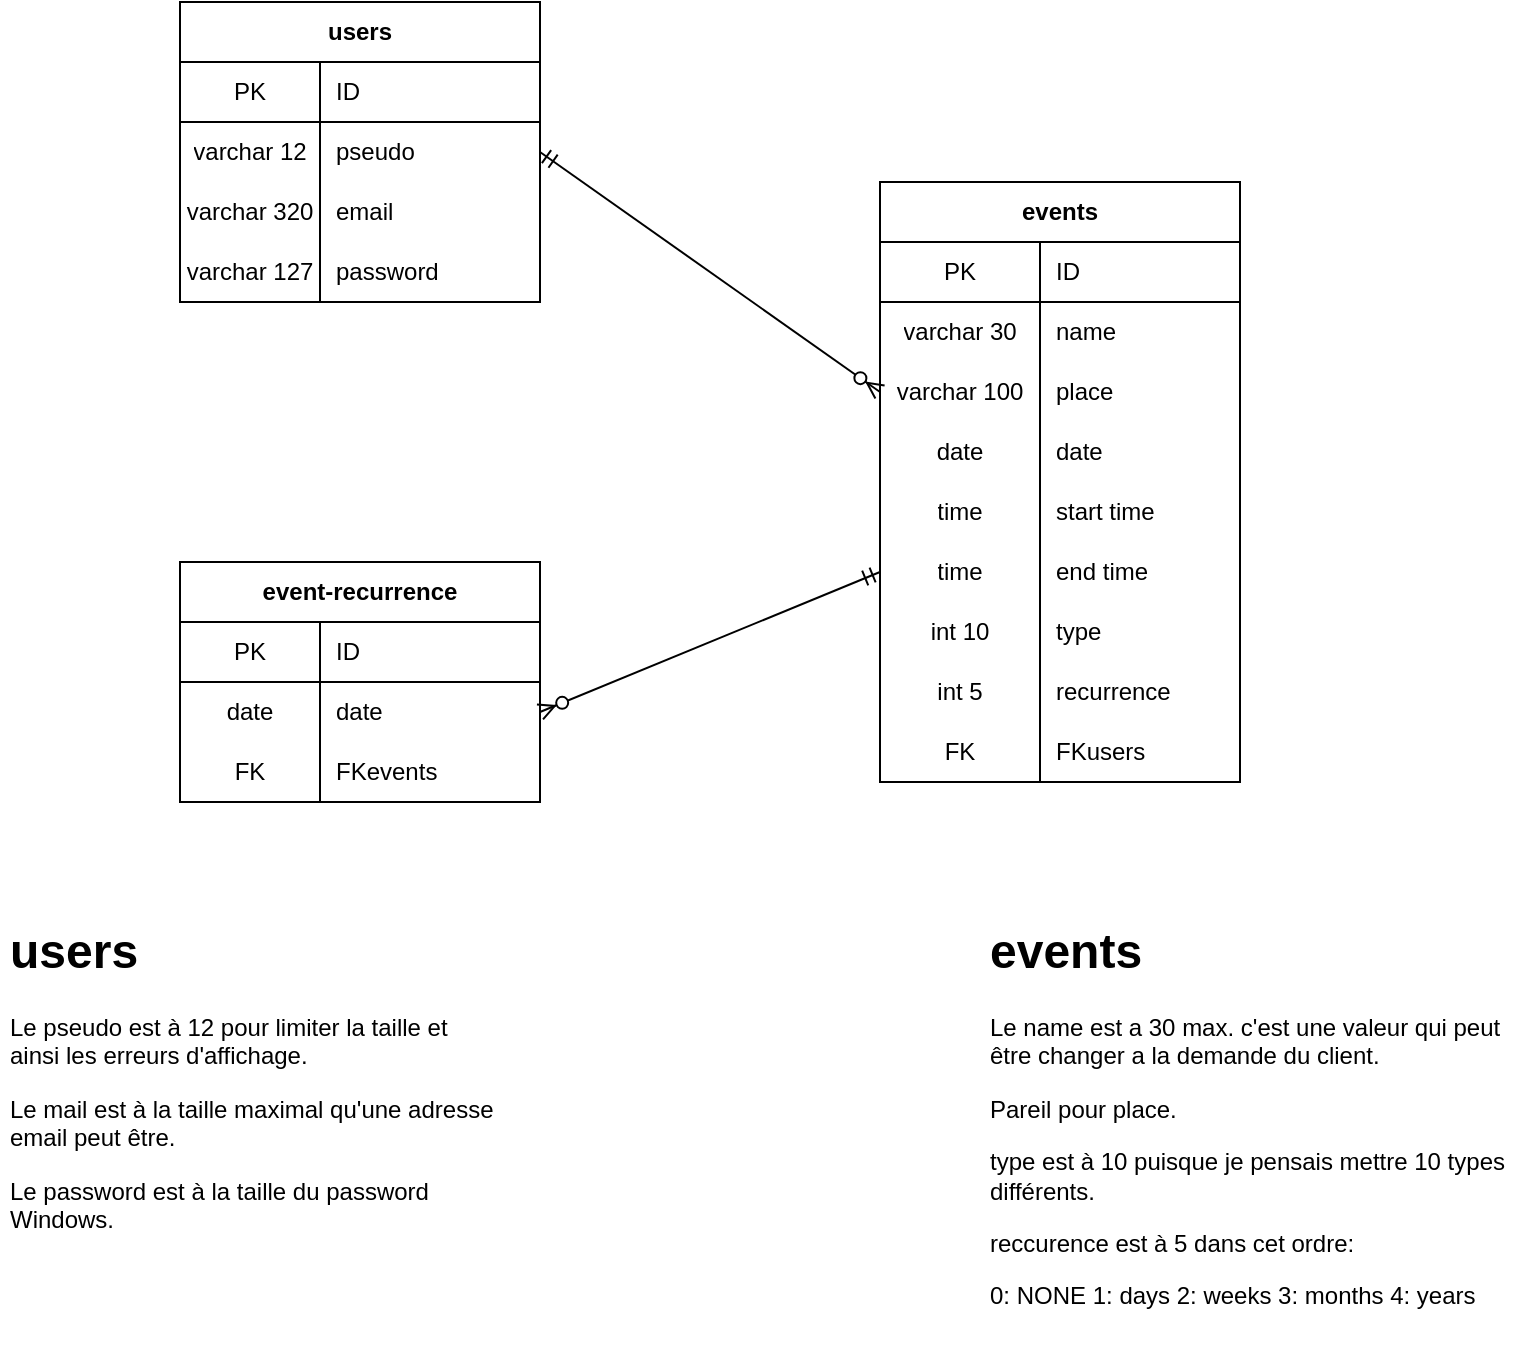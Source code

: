 <mxfile version="14.6.9" type="device"><diagram id="zT2I-hUOACgtvTl31njb" name="Page-1"><mxGraphModel dx="1149" dy="720" grid="1" gridSize="10" guides="1" tooltips="1" connect="1" arrows="1" fold="1" page="1" pageScale="1" pageWidth="827" pageHeight="1169" math="0" shadow="0"><root><mxCell id="0"/><mxCell id="1" parent="0"/><mxCell id="GMKXa7saB3ZcWBgx5Y9E-1" value="events" style="shape=table;html=1;whiteSpace=wrap;startSize=30;container=1;collapsible=0;childLayout=tableLayout;fixedRows=1;rowLines=0;fontStyle=1;align=center;" vertex="1" parent="1"><mxGeometry x="460" y="130" width="180" height="300" as="geometry"/></mxCell><mxCell id="GMKXa7saB3ZcWBgx5Y9E-2" value="" style="shape=partialRectangle;html=1;whiteSpace=wrap;collapsible=0;dropTarget=0;pointerEvents=0;fillColor=none;top=0;left=0;bottom=1;right=0;points=[[0,0.5],[1,0.5]];portConstraint=eastwest;" vertex="1" parent="GMKXa7saB3ZcWBgx5Y9E-1"><mxGeometry y="30" width="180" height="30" as="geometry"/></mxCell><mxCell id="GMKXa7saB3ZcWBgx5Y9E-3" value="PK" style="shape=partialRectangle;html=1;whiteSpace=wrap;connectable=0;fillColor=none;top=0;left=0;bottom=0;right=0;overflow=hidden;" vertex="1" parent="GMKXa7saB3ZcWBgx5Y9E-2"><mxGeometry width="80" height="30" as="geometry"/></mxCell><mxCell id="GMKXa7saB3ZcWBgx5Y9E-4" value="ID" style="shape=partialRectangle;html=1;whiteSpace=wrap;connectable=0;fillColor=none;top=0;left=0;bottom=0;right=0;align=left;spacingLeft=6;overflow=hidden;" vertex="1" parent="GMKXa7saB3ZcWBgx5Y9E-2"><mxGeometry x="80" width="100" height="30" as="geometry"/></mxCell><mxCell id="GMKXa7saB3ZcWBgx5Y9E-27" style="shape=partialRectangle;html=1;whiteSpace=wrap;collapsible=0;dropTarget=0;pointerEvents=0;fillColor=none;top=0;left=0;bottom=0;right=0;points=[[0,0.5],[1,0.5]];portConstraint=eastwest;" vertex="1" parent="GMKXa7saB3ZcWBgx5Y9E-1"><mxGeometry y="60" width="180" height="30" as="geometry"/></mxCell><mxCell id="GMKXa7saB3ZcWBgx5Y9E-28" value="varchar 30" style="shape=partialRectangle;html=1;whiteSpace=wrap;connectable=0;fillColor=none;top=0;left=0;bottom=0;right=0;overflow=hidden;" vertex="1" parent="GMKXa7saB3ZcWBgx5Y9E-27"><mxGeometry width="80" height="30" as="geometry"/></mxCell><mxCell id="GMKXa7saB3ZcWBgx5Y9E-29" value="name" style="shape=partialRectangle;html=1;whiteSpace=wrap;connectable=0;fillColor=none;top=0;left=0;bottom=0;right=0;align=left;spacingLeft=6;overflow=hidden;" vertex="1" parent="GMKXa7saB3ZcWBgx5Y9E-27"><mxGeometry x="80" width="100" height="30" as="geometry"/></mxCell><mxCell id="GMKXa7saB3ZcWBgx5Y9E-30" style="shape=partialRectangle;html=1;whiteSpace=wrap;collapsible=0;dropTarget=0;pointerEvents=0;fillColor=none;top=0;left=0;bottom=0;right=0;points=[[0,0.5],[1,0.5]];portConstraint=eastwest;" vertex="1" parent="GMKXa7saB3ZcWBgx5Y9E-1"><mxGeometry y="90" width="180" height="30" as="geometry"/></mxCell><mxCell id="GMKXa7saB3ZcWBgx5Y9E-31" value="varchar 100" style="shape=partialRectangle;html=1;whiteSpace=wrap;connectable=0;fillColor=none;top=0;left=0;bottom=0;right=0;overflow=hidden;" vertex="1" parent="GMKXa7saB3ZcWBgx5Y9E-30"><mxGeometry width="80" height="30" as="geometry"/></mxCell><mxCell id="GMKXa7saB3ZcWBgx5Y9E-32" value="place" style="shape=partialRectangle;html=1;whiteSpace=wrap;connectable=0;fillColor=none;top=0;left=0;bottom=0;right=0;align=left;spacingLeft=6;overflow=hidden;" vertex="1" parent="GMKXa7saB3ZcWBgx5Y9E-30"><mxGeometry x="80" width="100" height="30" as="geometry"/></mxCell><mxCell id="GMKXa7saB3ZcWBgx5Y9E-33" style="shape=partialRectangle;html=1;whiteSpace=wrap;collapsible=0;dropTarget=0;pointerEvents=0;fillColor=none;top=0;left=0;bottom=0;right=0;points=[[0,0.5],[1,0.5]];portConstraint=eastwest;" vertex="1" parent="GMKXa7saB3ZcWBgx5Y9E-1"><mxGeometry y="120" width="180" height="30" as="geometry"/></mxCell><mxCell id="GMKXa7saB3ZcWBgx5Y9E-34" value="date" style="shape=partialRectangle;html=1;whiteSpace=wrap;connectable=0;fillColor=none;top=0;left=0;bottom=0;right=0;overflow=hidden;" vertex="1" parent="GMKXa7saB3ZcWBgx5Y9E-33"><mxGeometry width="80" height="30" as="geometry"/></mxCell><mxCell id="GMKXa7saB3ZcWBgx5Y9E-35" value="date" style="shape=partialRectangle;html=1;whiteSpace=wrap;connectable=0;fillColor=none;top=0;left=0;bottom=0;right=0;align=left;spacingLeft=6;overflow=hidden;" vertex="1" parent="GMKXa7saB3ZcWBgx5Y9E-33"><mxGeometry x="80" width="100" height="30" as="geometry"/></mxCell><mxCell id="GMKXa7saB3ZcWBgx5Y9E-36" style="shape=partialRectangle;html=1;whiteSpace=wrap;collapsible=0;dropTarget=0;pointerEvents=0;fillColor=none;top=0;left=0;bottom=0;right=0;points=[[0,0.5],[1,0.5]];portConstraint=eastwest;" vertex="1" parent="GMKXa7saB3ZcWBgx5Y9E-1"><mxGeometry y="150" width="180" height="30" as="geometry"/></mxCell><mxCell id="GMKXa7saB3ZcWBgx5Y9E-37" value="time" style="shape=partialRectangle;html=1;whiteSpace=wrap;connectable=0;fillColor=none;top=0;left=0;bottom=0;right=0;overflow=hidden;" vertex="1" parent="GMKXa7saB3ZcWBgx5Y9E-36"><mxGeometry width="80" height="30" as="geometry"/></mxCell><mxCell id="GMKXa7saB3ZcWBgx5Y9E-38" value="start time" style="shape=partialRectangle;html=1;whiteSpace=wrap;connectable=0;fillColor=none;top=0;left=0;bottom=0;right=0;align=left;spacingLeft=6;overflow=hidden;" vertex="1" parent="GMKXa7saB3ZcWBgx5Y9E-36"><mxGeometry x="80" width="100" height="30" as="geometry"/></mxCell><mxCell id="GMKXa7saB3ZcWBgx5Y9E-42" style="shape=partialRectangle;html=1;whiteSpace=wrap;collapsible=0;dropTarget=0;pointerEvents=0;fillColor=none;top=0;left=0;bottom=0;right=0;points=[[0,0.5],[1,0.5]];portConstraint=eastwest;" vertex="1" parent="GMKXa7saB3ZcWBgx5Y9E-1"><mxGeometry y="180" width="180" height="30" as="geometry"/></mxCell><mxCell id="GMKXa7saB3ZcWBgx5Y9E-43" value="time" style="shape=partialRectangle;html=1;whiteSpace=wrap;connectable=0;fillColor=none;top=0;left=0;bottom=0;right=0;overflow=hidden;" vertex="1" parent="GMKXa7saB3ZcWBgx5Y9E-42"><mxGeometry width="80" height="30" as="geometry"/></mxCell><mxCell id="GMKXa7saB3ZcWBgx5Y9E-44" value="end time" style="shape=partialRectangle;html=1;whiteSpace=wrap;connectable=0;fillColor=none;top=0;left=0;bottom=0;right=0;align=left;spacingLeft=6;overflow=hidden;" vertex="1" parent="GMKXa7saB3ZcWBgx5Y9E-42"><mxGeometry x="80" width="100" height="30" as="geometry"/></mxCell><mxCell id="GMKXa7saB3ZcWBgx5Y9E-45" style="shape=partialRectangle;html=1;whiteSpace=wrap;collapsible=0;dropTarget=0;pointerEvents=0;fillColor=none;top=0;left=0;bottom=0;right=0;points=[[0,0.5],[1,0.5]];portConstraint=eastwest;" vertex="1" parent="GMKXa7saB3ZcWBgx5Y9E-1"><mxGeometry y="210" width="180" height="30" as="geometry"/></mxCell><mxCell id="GMKXa7saB3ZcWBgx5Y9E-46" value="int 10" style="shape=partialRectangle;html=1;whiteSpace=wrap;connectable=0;fillColor=none;top=0;left=0;bottom=0;right=0;overflow=hidden;" vertex="1" parent="GMKXa7saB3ZcWBgx5Y9E-45"><mxGeometry width="80" height="30" as="geometry"/></mxCell><mxCell id="GMKXa7saB3ZcWBgx5Y9E-47" value="type" style="shape=partialRectangle;html=1;whiteSpace=wrap;connectable=0;fillColor=none;top=0;left=0;bottom=0;right=0;align=left;spacingLeft=6;overflow=hidden;" vertex="1" parent="GMKXa7saB3ZcWBgx5Y9E-45"><mxGeometry x="80" width="100" height="30" as="geometry"/></mxCell><mxCell id="GMKXa7saB3ZcWBgx5Y9E-5" value="" style="shape=partialRectangle;html=1;whiteSpace=wrap;collapsible=0;dropTarget=0;pointerEvents=0;fillColor=none;top=0;left=0;bottom=0;right=0;points=[[0,0.5],[1,0.5]];portConstraint=eastwest;" vertex="1" parent="GMKXa7saB3ZcWBgx5Y9E-1"><mxGeometry y="240" width="180" height="30" as="geometry"/></mxCell><mxCell id="GMKXa7saB3ZcWBgx5Y9E-6" value="int 5" style="shape=partialRectangle;html=1;whiteSpace=wrap;connectable=0;fillColor=none;top=0;left=0;bottom=0;right=0;overflow=hidden;" vertex="1" parent="GMKXa7saB3ZcWBgx5Y9E-5"><mxGeometry width="80" height="30" as="geometry"/></mxCell><mxCell id="GMKXa7saB3ZcWBgx5Y9E-7" value="recurrence" style="shape=partialRectangle;html=1;whiteSpace=wrap;connectable=0;fillColor=none;top=0;left=0;bottom=0;right=0;align=left;spacingLeft=6;overflow=hidden;" vertex="1" parent="GMKXa7saB3ZcWBgx5Y9E-5"><mxGeometry x="80" width="100" height="30" as="geometry"/></mxCell><mxCell id="GMKXa7saB3ZcWBgx5Y9E-8" value="" style="shape=partialRectangle;html=1;whiteSpace=wrap;collapsible=0;dropTarget=0;pointerEvents=0;fillColor=none;top=0;left=0;bottom=0;right=0;points=[[0,0.5],[1,0.5]];portConstraint=eastwest;" vertex="1" parent="GMKXa7saB3ZcWBgx5Y9E-1"><mxGeometry y="270" width="180" height="30" as="geometry"/></mxCell><mxCell id="GMKXa7saB3ZcWBgx5Y9E-9" value="FK" style="shape=partialRectangle;html=1;whiteSpace=wrap;connectable=0;fillColor=none;top=0;left=0;bottom=0;right=0;overflow=hidden;" vertex="1" parent="GMKXa7saB3ZcWBgx5Y9E-8"><mxGeometry width="80" height="30" as="geometry"/></mxCell><mxCell id="GMKXa7saB3ZcWBgx5Y9E-10" value="FKusers" style="shape=partialRectangle;html=1;whiteSpace=wrap;connectable=0;fillColor=none;top=0;left=0;bottom=0;right=0;align=left;spacingLeft=6;overflow=hidden;" vertex="1" parent="GMKXa7saB3ZcWBgx5Y9E-8"><mxGeometry x="80" width="100" height="30" as="geometry"/></mxCell><mxCell id="GMKXa7saB3ZcWBgx5Y9E-11" value="users" style="shape=table;html=1;whiteSpace=wrap;startSize=30;container=1;collapsible=0;childLayout=tableLayout;fixedRows=1;rowLines=0;fontStyle=1;align=center;" vertex="1" parent="1"><mxGeometry x="110" y="40" width="180" height="150" as="geometry"/></mxCell><mxCell id="GMKXa7saB3ZcWBgx5Y9E-12" value="" style="shape=partialRectangle;html=1;whiteSpace=wrap;collapsible=0;dropTarget=0;pointerEvents=0;fillColor=none;top=0;left=0;bottom=1;right=0;points=[[0,0.5],[1,0.5]];portConstraint=eastwest;" vertex="1" parent="GMKXa7saB3ZcWBgx5Y9E-11"><mxGeometry y="30" width="180" height="30" as="geometry"/></mxCell><mxCell id="GMKXa7saB3ZcWBgx5Y9E-13" value="PK" style="shape=partialRectangle;html=1;whiteSpace=wrap;connectable=0;fillColor=none;top=0;left=0;bottom=0;right=0;overflow=hidden;" vertex="1" parent="GMKXa7saB3ZcWBgx5Y9E-12"><mxGeometry width="70" height="30" as="geometry"/></mxCell><mxCell id="GMKXa7saB3ZcWBgx5Y9E-14" value="ID" style="shape=partialRectangle;html=1;whiteSpace=wrap;connectable=0;fillColor=none;top=0;left=0;bottom=0;right=0;align=left;spacingLeft=6;overflow=hidden;" vertex="1" parent="GMKXa7saB3ZcWBgx5Y9E-12"><mxGeometry x="70" width="110" height="30" as="geometry"/></mxCell><mxCell id="GMKXa7saB3ZcWBgx5Y9E-15" value="" style="shape=partialRectangle;html=1;whiteSpace=wrap;collapsible=0;dropTarget=0;pointerEvents=0;fillColor=none;top=0;left=0;bottom=0;right=0;points=[[0,0.5],[1,0.5]];portConstraint=eastwest;" vertex="1" parent="GMKXa7saB3ZcWBgx5Y9E-11"><mxGeometry y="60" width="180" height="30" as="geometry"/></mxCell><mxCell id="GMKXa7saB3ZcWBgx5Y9E-16" value="varchar 12" style="shape=partialRectangle;html=1;whiteSpace=wrap;connectable=0;fillColor=none;top=0;left=0;bottom=0;right=0;overflow=hidden;" vertex="1" parent="GMKXa7saB3ZcWBgx5Y9E-15"><mxGeometry width="70" height="30" as="geometry"/></mxCell><mxCell id="GMKXa7saB3ZcWBgx5Y9E-17" value="pseudo" style="shape=partialRectangle;html=1;whiteSpace=wrap;connectable=0;fillColor=none;top=0;left=0;bottom=0;right=0;align=left;spacingLeft=6;overflow=hidden;" vertex="1" parent="GMKXa7saB3ZcWBgx5Y9E-15"><mxGeometry x="70" width="110" height="30" as="geometry"/></mxCell><mxCell id="GMKXa7saB3ZcWBgx5Y9E-18" value="" style="shape=partialRectangle;html=1;whiteSpace=wrap;collapsible=0;dropTarget=0;pointerEvents=0;fillColor=none;top=0;left=0;bottom=0;right=0;points=[[0,0.5],[1,0.5]];portConstraint=eastwest;" vertex="1" parent="GMKXa7saB3ZcWBgx5Y9E-11"><mxGeometry y="90" width="180" height="30" as="geometry"/></mxCell><mxCell id="GMKXa7saB3ZcWBgx5Y9E-19" value="varchar 320" style="shape=partialRectangle;html=1;whiteSpace=wrap;connectable=0;fillColor=none;top=0;left=0;bottom=0;right=0;overflow=hidden;" vertex="1" parent="GMKXa7saB3ZcWBgx5Y9E-18"><mxGeometry width="70" height="30" as="geometry"/></mxCell><mxCell id="GMKXa7saB3ZcWBgx5Y9E-20" value="email" style="shape=partialRectangle;html=1;whiteSpace=wrap;connectable=0;fillColor=none;top=0;left=0;bottom=0;right=0;align=left;spacingLeft=6;overflow=hidden;" vertex="1" parent="GMKXa7saB3ZcWBgx5Y9E-18"><mxGeometry x="70" width="110" height="30" as="geometry"/></mxCell><mxCell id="GMKXa7saB3ZcWBgx5Y9E-21" style="shape=partialRectangle;html=1;whiteSpace=wrap;collapsible=0;dropTarget=0;pointerEvents=0;fillColor=none;top=0;left=0;bottom=0;right=0;points=[[0,0.5],[1,0.5]];portConstraint=eastwest;" vertex="1" parent="GMKXa7saB3ZcWBgx5Y9E-11"><mxGeometry y="120" width="180" height="30" as="geometry"/></mxCell><mxCell id="GMKXa7saB3ZcWBgx5Y9E-22" value="varchar 127" style="shape=partialRectangle;html=1;whiteSpace=wrap;connectable=0;fillColor=none;top=0;left=0;bottom=0;right=0;overflow=hidden;" vertex="1" parent="GMKXa7saB3ZcWBgx5Y9E-21"><mxGeometry width="70" height="30" as="geometry"/></mxCell><mxCell id="GMKXa7saB3ZcWBgx5Y9E-23" value="password" style="shape=partialRectangle;html=1;whiteSpace=wrap;connectable=0;fillColor=none;top=0;left=0;bottom=0;right=0;align=left;spacingLeft=6;overflow=hidden;" vertex="1" parent="GMKXa7saB3ZcWBgx5Y9E-21"><mxGeometry x="70" width="110" height="30" as="geometry"/></mxCell><mxCell id="GMKXa7saB3ZcWBgx5Y9E-48" value="event-recurrence" style="shape=table;html=1;whiteSpace=wrap;startSize=30;container=1;collapsible=0;childLayout=tableLayout;fixedRows=1;rowLines=0;fontStyle=1;align=center;" vertex="1" parent="1"><mxGeometry x="110" y="320" width="180" height="120" as="geometry"/></mxCell><mxCell id="GMKXa7saB3ZcWBgx5Y9E-49" value="" style="shape=partialRectangle;html=1;whiteSpace=wrap;collapsible=0;dropTarget=0;pointerEvents=0;fillColor=none;top=0;left=0;bottom=1;right=0;points=[[0,0.5],[1,0.5]];portConstraint=eastwest;" vertex="1" parent="GMKXa7saB3ZcWBgx5Y9E-48"><mxGeometry y="30" width="180" height="30" as="geometry"/></mxCell><mxCell id="GMKXa7saB3ZcWBgx5Y9E-50" value="PK" style="shape=partialRectangle;html=1;whiteSpace=wrap;connectable=0;fillColor=none;top=0;left=0;bottom=0;right=0;overflow=hidden;" vertex="1" parent="GMKXa7saB3ZcWBgx5Y9E-49"><mxGeometry width="70" height="30" as="geometry"/></mxCell><mxCell id="GMKXa7saB3ZcWBgx5Y9E-51" value="ID" style="shape=partialRectangle;html=1;whiteSpace=wrap;connectable=0;fillColor=none;top=0;left=0;bottom=0;right=0;align=left;spacingLeft=6;overflow=hidden;" vertex="1" parent="GMKXa7saB3ZcWBgx5Y9E-49"><mxGeometry x="70" width="110" height="30" as="geometry"/></mxCell><mxCell id="GMKXa7saB3ZcWBgx5Y9E-52" value="" style="shape=partialRectangle;html=1;whiteSpace=wrap;collapsible=0;dropTarget=0;pointerEvents=0;fillColor=none;top=0;left=0;bottom=0;right=0;points=[[0,0.5],[1,0.5]];portConstraint=eastwest;" vertex="1" parent="GMKXa7saB3ZcWBgx5Y9E-48"><mxGeometry y="60" width="180" height="30" as="geometry"/></mxCell><mxCell id="GMKXa7saB3ZcWBgx5Y9E-53" value="date" style="shape=partialRectangle;html=1;whiteSpace=wrap;connectable=0;fillColor=none;top=0;left=0;bottom=0;right=0;overflow=hidden;" vertex="1" parent="GMKXa7saB3ZcWBgx5Y9E-52"><mxGeometry width="70" height="30" as="geometry"/></mxCell><mxCell id="GMKXa7saB3ZcWBgx5Y9E-54" value="date" style="shape=partialRectangle;html=1;whiteSpace=wrap;connectable=0;fillColor=none;top=0;left=0;bottom=0;right=0;align=left;spacingLeft=6;overflow=hidden;" vertex="1" parent="GMKXa7saB3ZcWBgx5Y9E-52"><mxGeometry x="70" width="110" height="30" as="geometry"/></mxCell><mxCell id="GMKXa7saB3ZcWBgx5Y9E-55" value="" style="shape=partialRectangle;html=1;whiteSpace=wrap;collapsible=0;dropTarget=0;pointerEvents=0;fillColor=none;top=0;left=0;bottom=0;right=0;points=[[0,0.5],[1,0.5]];portConstraint=eastwest;" vertex="1" parent="GMKXa7saB3ZcWBgx5Y9E-48"><mxGeometry y="90" width="180" height="30" as="geometry"/></mxCell><mxCell id="GMKXa7saB3ZcWBgx5Y9E-56" value="FK" style="shape=partialRectangle;html=1;whiteSpace=wrap;connectable=0;fillColor=none;top=0;left=0;bottom=0;right=0;overflow=hidden;" vertex="1" parent="GMKXa7saB3ZcWBgx5Y9E-55"><mxGeometry width="70" height="30" as="geometry"/></mxCell><mxCell id="GMKXa7saB3ZcWBgx5Y9E-57" value="FKevents" style="shape=partialRectangle;html=1;whiteSpace=wrap;connectable=0;fillColor=none;top=0;left=0;bottom=0;right=0;align=left;spacingLeft=6;overflow=hidden;" vertex="1" parent="GMKXa7saB3ZcWBgx5Y9E-55"><mxGeometry x="70" width="110" height="30" as="geometry"/></mxCell><mxCell id="GMKXa7saB3ZcWBgx5Y9E-61" value="" style="endArrow=ERmandOne;html=1;entryX=1;entryY=0.5;entryDx=0;entryDy=0;exitX=0;exitY=0.5;exitDx=0;exitDy=0;startArrow=ERzeroToMany;startFill=1;endFill=0;" edge="1" parent="1" source="GMKXa7saB3ZcWBgx5Y9E-30" target="GMKXa7saB3ZcWBgx5Y9E-15"><mxGeometry width="50" height="50" relative="1" as="geometry"><mxPoint x="300" y="280" as="sourcePoint"/><mxPoint x="350" y="230" as="targetPoint"/></mxGeometry></mxCell><mxCell id="GMKXa7saB3ZcWBgx5Y9E-62" value="" style="endArrow=ERmandOne;html=1;entryX=0;entryY=0.5;entryDx=0;entryDy=0;exitX=1;exitY=0.5;exitDx=0;exitDy=0;startArrow=ERzeroToMany;startFill=1;endFill=0;" edge="1" parent="1" source="GMKXa7saB3ZcWBgx5Y9E-52" target="GMKXa7saB3ZcWBgx5Y9E-42"><mxGeometry width="50" height="50" relative="1" as="geometry"><mxPoint x="350" y="370" as="sourcePoint"/><mxPoint x="180" y="250" as="targetPoint"/></mxGeometry></mxCell><mxCell id="GMKXa7saB3ZcWBgx5Y9E-70" value="&lt;h1&gt;users&lt;/h1&gt;&lt;p&gt;Le pseudo est à 12 pour limiter la taille et ainsi les erreurs d'affichage.&lt;/p&gt;&lt;p&gt;Le mail est à la taille maximal qu'une adresse email peut être.&lt;/p&gt;&lt;p&gt;&lt;span&gt;Le password est à la taille du password Windows.&lt;/span&gt;&lt;/p&gt;" style="text;html=1;strokeColor=none;fillColor=none;spacing=5;spacingTop=-20;whiteSpace=wrap;overflow=hidden;rounded=0;" vertex="1" parent="1"><mxGeometry x="20" y="495" width="250" height="180" as="geometry"/></mxCell><mxCell id="GMKXa7saB3ZcWBgx5Y9E-71" value="&lt;h1&gt;events&lt;/h1&gt;&lt;p&gt;Le name est a 30 max. c'est une valeur qui peut être changer a la demande du client.&lt;/p&gt;&lt;p&gt;Pareil pour place.&lt;/p&gt;&lt;p&gt;type est à 10 puisque je pensais mettre 10 types différents.&lt;/p&gt;&lt;p&gt;reccurence est à 5 dans cet ordre:&amp;nbsp;&lt;/p&gt;&lt;p&gt;0: NONE 1: days 2: weeks 3: months 4: years&lt;/p&gt;&lt;p&gt;&lt;br&gt;&lt;/p&gt;" style="text;html=1;strokeColor=none;fillColor=none;spacing=5;spacingTop=-20;whiteSpace=wrap;overflow=hidden;rounded=0;" vertex="1" parent="1"><mxGeometry x="510" y="495" width="271" height="225" as="geometry"/></mxCell></root></mxGraphModel></diagram></mxfile>